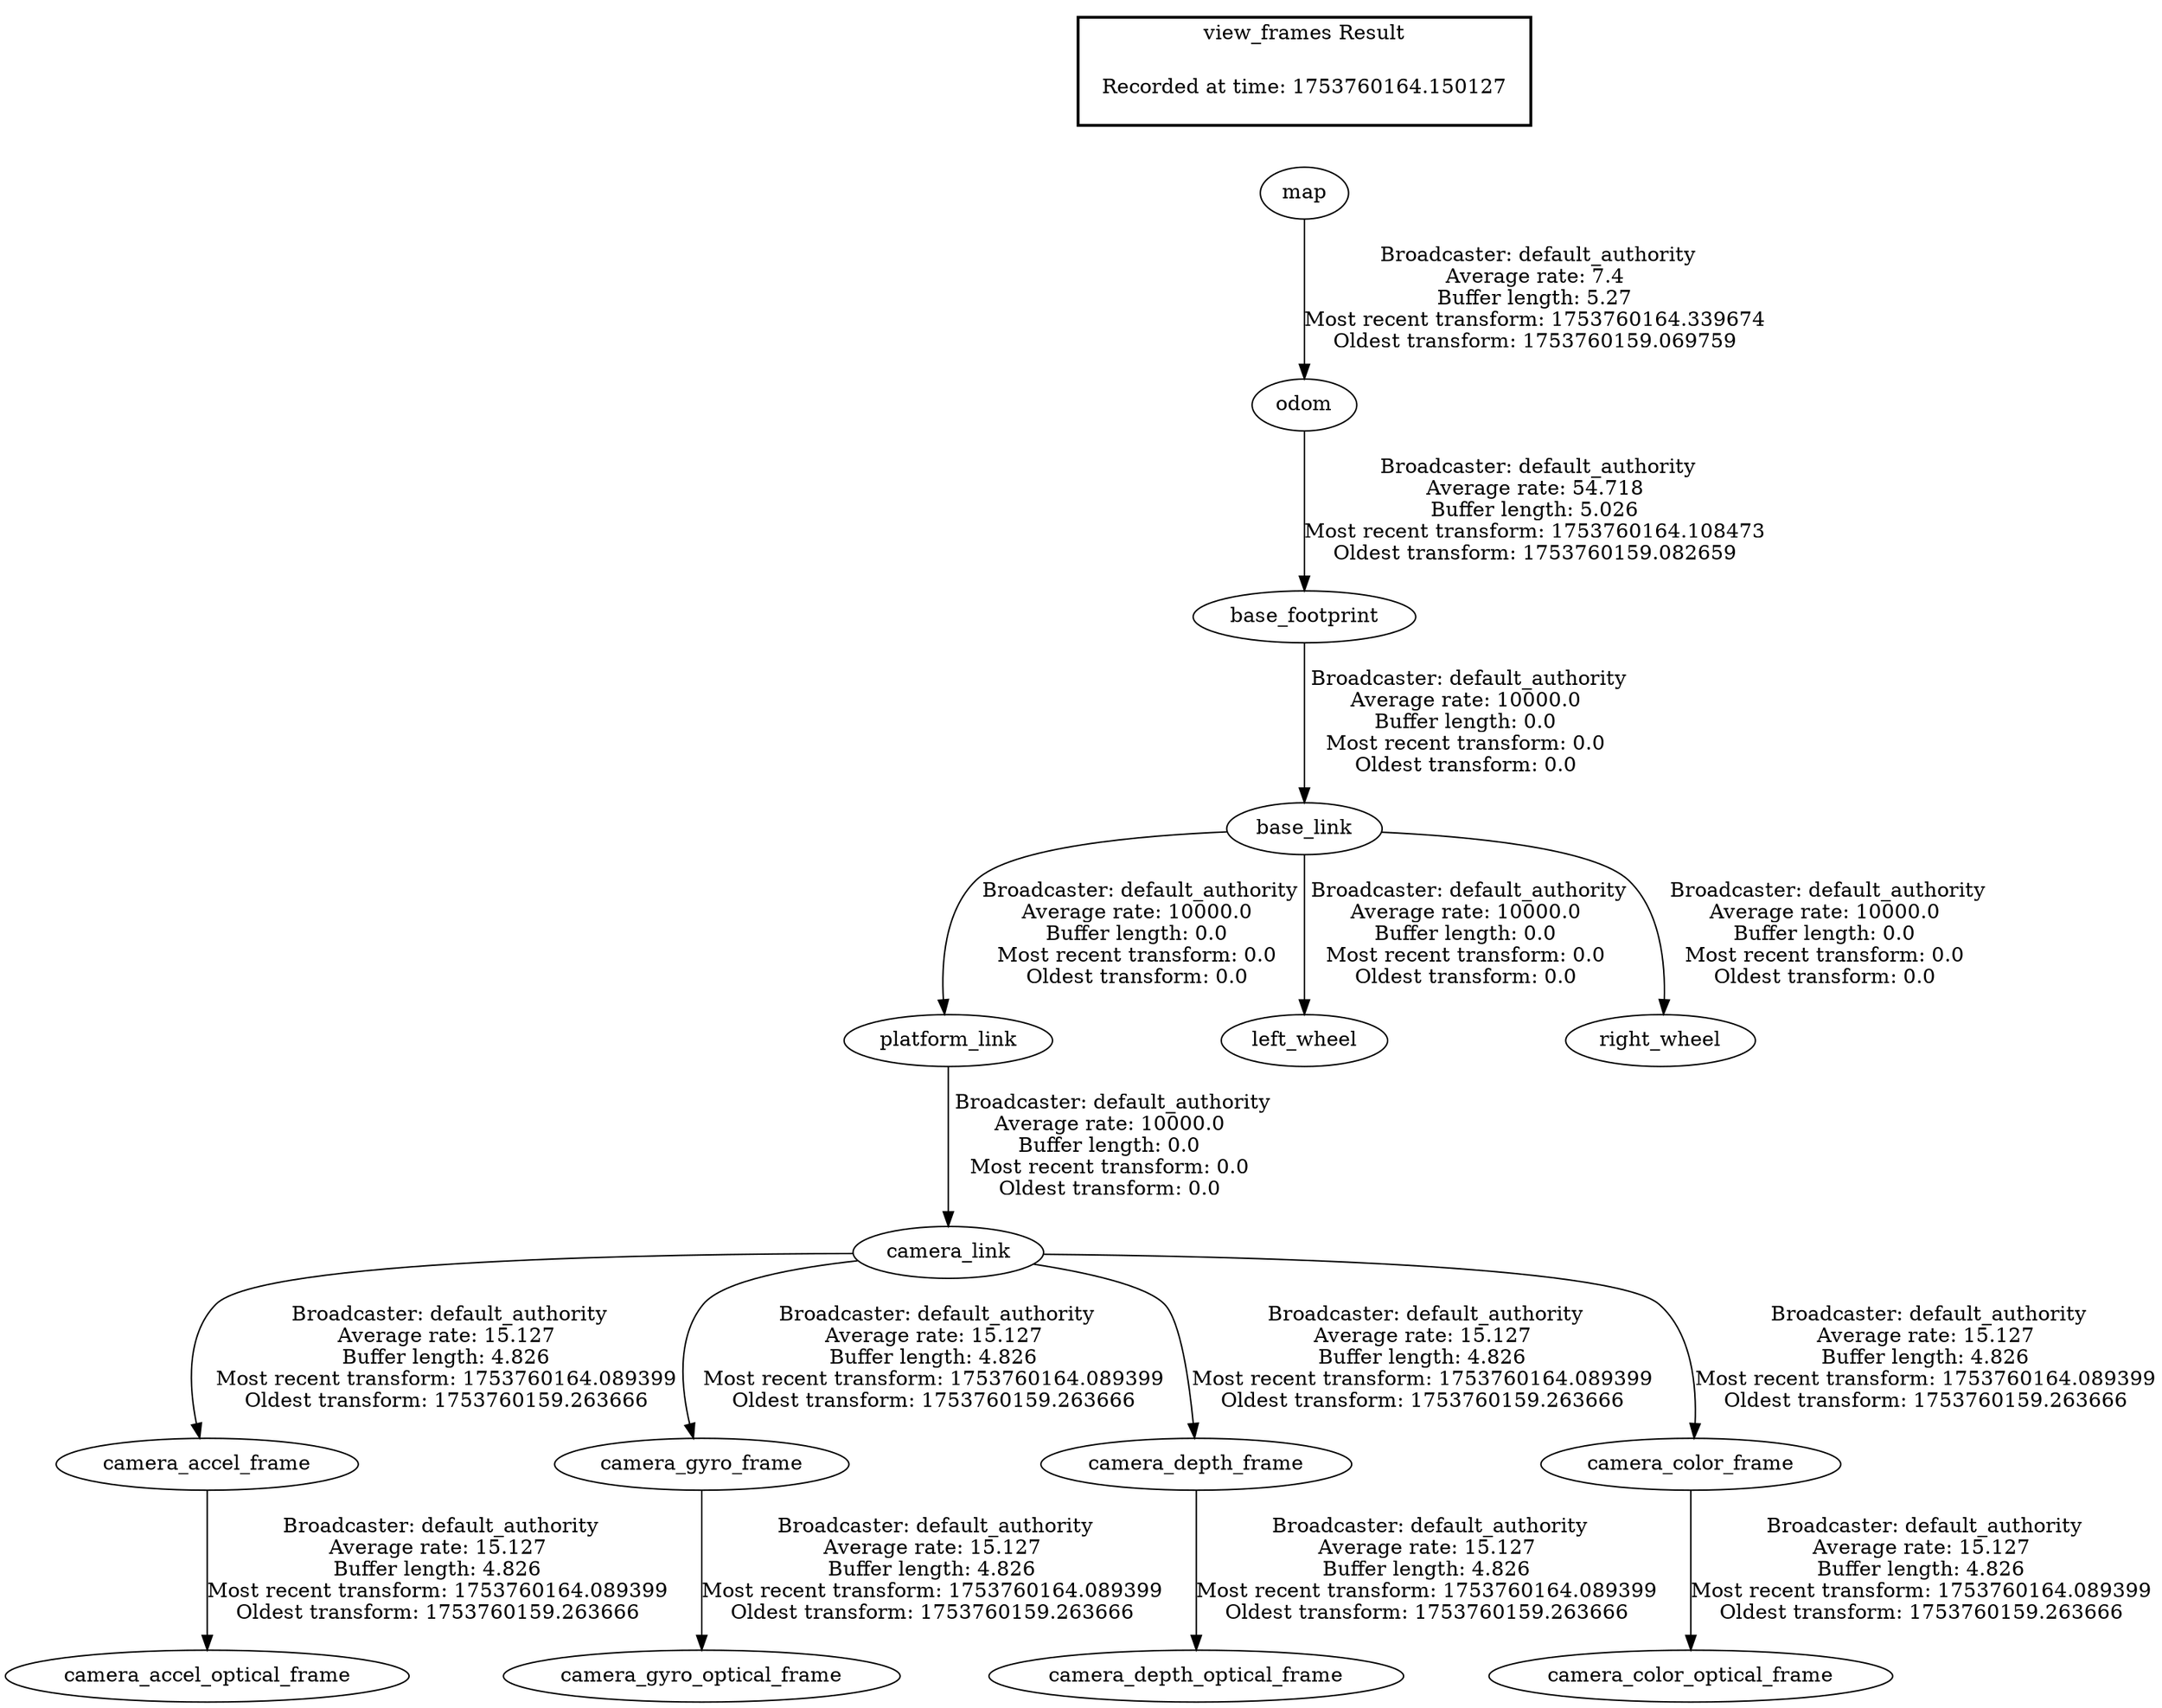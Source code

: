 digraph G {
"odom" -> "base_footprint"[label=" Broadcaster: default_authority\nAverage rate: 54.718\nBuffer length: 5.026\nMost recent transform: 1753760164.108473\nOldest transform: 1753760159.082659\n"];
"map" -> "odom"[label=" Broadcaster: default_authority\nAverage rate: 7.4\nBuffer length: 5.27\nMost recent transform: 1753760164.339674\nOldest transform: 1753760159.069759\n"];
"camera_link" -> "camera_accel_frame"[label=" Broadcaster: default_authority\nAverage rate: 15.127\nBuffer length: 4.826\nMost recent transform: 1753760164.089399\nOldest transform: 1753760159.263666\n"];
"platform_link" -> "camera_link"[label=" Broadcaster: default_authority\nAverage rate: 10000.0\nBuffer length: 0.0\nMost recent transform: 0.0\nOldest transform: 0.0\n"];
"camera_accel_frame" -> "camera_accel_optical_frame"[label=" Broadcaster: default_authority\nAverage rate: 15.127\nBuffer length: 4.826\nMost recent transform: 1753760164.089399\nOldest transform: 1753760159.263666\n"];
"camera_link" -> "camera_gyro_frame"[label=" Broadcaster: default_authority\nAverage rate: 15.127\nBuffer length: 4.826\nMost recent transform: 1753760164.089399\nOldest transform: 1753760159.263666\n"];
"camera_gyro_frame" -> "camera_gyro_optical_frame"[label=" Broadcaster: default_authority\nAverage rate: 15.127\nBuffer length: 4.826\nMost recent transform: 1753760164.089399\nOldest transform: 1753760159.263666\n"];
"camera_link" -> "camera_depth_frame"[label=" Broadcaster: default_authority\nAverage rate: 15.127\nBuffer length: 4.826\nMost recent transform: 1753760164.089399\nOldest transform: 1753760159.263666\n"];
"camera_depth_frame" -> "camera_depth_optical_frame"[label=" Broadcaster: default_authority\nAverage rate: 15.127\nBuffer length: 4.826\nMost recent transform: 1753760164.089399\nOldest transform: 1753760159.263666\n"];
"camera_link" -> "camera_color_frame"[label=" Broadcaster: default_authority\nAverage rate: 15.127\nBuffer length: 4.826\nMost recent transform: 1753760164.089399\nOldest transform: 1753760159.263666\n"];
"camera_color_frame" -> "camera_color_optical_frame"[label=" Broadcaster: default_authority\nAverage rate: 15.127\nBuffer length: 4.826\nMost recent transform: 1753760164.089399\nOldest transform: 1753760159.263666\n"];
"base_footprint" -> "base_link"[label=" Broadcaster: default_authority\nAverage rate: 10000.0\nBuffer length: 0.0\nMost recent transform: 0.0\nOldest transform: 0.0\n"];
"base_link" -> "platform_link"[label=" Broadcaster: default_authority\nAverage rate: 10000.0\nBuffer length: 0.0\nMost recent transform: 0.0\nOldest transform: 0.0\n"];
"base_link" -> "left_wheel"[label=" Broadcaster: default_authority\nAverage rate: 10000.0\nBuffer length: 0.0\nMost recent transform: 0.0\nOldest transform: 0.0\n"];
"base_link" -> "right_wheel"[label=" Broadcaster: default_authority\nAverage rate: 10000.0\nBuffer length: 0.0\nMost recent transform: 0.0\nOldest transform: 0.0\n"];
edge [style=invis];
 subgraph cluster_legend { style=bold; color=black; label ="view_frames Result";
"Recorded at time: 1753760164.150127"[ shape=plaintext ] ;
}->"map";
}
